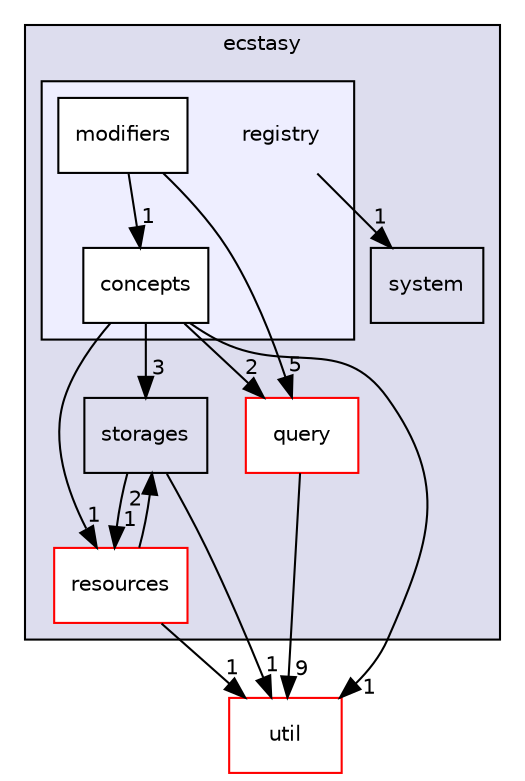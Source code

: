 digraph "src/ecstasy/registry" {
  compound=true
  node [ fontsize="10", fontname="Helvetica"];
  edge [ labelfontsize="10", labelfontname="Helvetica"];
  subgraph clusterdir_6b0b9537e2784bce85aaa1605580a3a0 {
    graph [ bgcolor="#ddddee", pencolor="black", label="ecstasy" fontname="Helvetica", fontsize="10", URL="dir_6b0b9537e2784bce85aaa1605580a3a0.html"]
  dir_4a1419ba0e8125a1fc6aeccf1492e850 [shape=box label="storages" URL="dir_4a1419ba0e8125a1fc6aeccf1492e850.html"];
  dir_5392b01d02c3d4d0985a94f633790057 [shape=box label="query" fillcolor="white" style="filled" color="red" URL="dir_5392b01d02c3d4d0985a94f633790057.html"];
  dir_8c1a170fbd0a5283d7ed264cf6df56b3 [shape=box label="resources" fillcolor="white" style="filled" color="red" URL="dir_8c1a170fbd0a5283d7ed264cf6df56b3.html"];
  dir_bb1f71bfffde0d1688dd5f7686f27ec6 [shape=box label="system" URL="dir_bb1f71bfffde0d1688dd5f7686f27ec6.html"];
  subgraph clusterdir_27d9dd95bf0309eb27f3bb61fbabadeb {
    graph [ bgcolor="#eeeeff", pencolor="black", label="" URL="dir_27d9dd95bf0309eb27f3bb61fbabadeb.html"];
    dir_27d9dd95bf0309eb27f3bb61fbabadeb [shape=plaintext label="registry"];
  dir_ad0f2e67b9fd29470a4755844bab987a [shape=box label="concepts" fillcolor="white" style="filled" URL="dir_ad0f2e67b9fd29470a4755844bab987a.html"];
  dir_111081be33024a2569ed30c090db96c5 [shape=box label="modifiers" fillcolor="white" style="filled" URL="dir_111081be33024a2569ed30c090db96c5.html"];
  }
  }
  dir_b7878ad5ecbf2506f4125b9d34c97e45 [shape=box label="util" fillcolor="white" style="filled" color="red" URL="dir_b7878ad5ecbf2506f4125b9d34c97e45.html"];
  dir_111081be33024a2569ed30c090db96c5->dir_5392b01d02c3d4d0985a94f633790057 [headlabel="5", labeldistance=1.5 headhref="dir_000016_000011.html"];
  dir_111081be33024a2569ed30c090db96c5->dir_ad0f2e67b9fd29470a4755844bab987a [headlabel="1", labeldistance=1.5 headhref="dir_000016_000015.html"];
  dir_5392b01d02c3d4d0985a94f633790057->dir_b7878ad5ecbf2506f4125b9d34c97e45 [headlabel="9", labeldistance=1.5 headhref="dir_000011_000025.html"];
  dir_4a1419ba0e8125a1fc6aeccf1492e850->dir_8c1a170fbd0a5283d7ed264cf6df56b3 [headlabel="1", labeldistance=1.5 headhref="dir_000019_000017.html"];
  dir_4a1419ba0e8125a1fc6aeccf1492e850->dir_b7878ad5ecbf2506f4125b9d34c97e45 [headlabel="1", labeldistance=1.5 headhref="dir_000019_000025.html"];
  dir_8c1a170fbd0a5283d7ed264cf6df56b3->dir_4a1419ba0e8125a1fc6aeccf1492e850 [headlabel="2", labeldistance=1.5 headhref="dir_000017_000019.html"];
  dir_8c1a170fbd0a5283d7ed264cf6df56b3->dir_b7878ad5ecbf2506f4125b9d34c97e45 [headlabel="1", labeldistance=1.5 headhref="dir_000017_000025.html"];
  dir_27d9dd95bf0309eb27f3bb61fbabadeb->dir_bb1f71bfffde0d1688dd5f7686f27ec6 [headlabel="1", labeldistance=1.5 headhref="dir_000014_000024.html"];
  dir_ad0f2e67b9fd29470a4755844bab987a->dir_4a1419ba0e8125a1fc6aeccf1492e850 [headlabel="3", labeldistance=1.5 headhref="dir_000015_000019.html"];
  dir_ad0f2e67b9fd29470a4755844bab987a->dir_5392b01d02c3d4d0985a94f633790057 [headlabel="2", labeldistance=1.5 headhref="dir_000015_000011.html"];
  dir_ad0f2e67b9fd29470a4755844bab987a->dir_8c1a170fbd0a5283d7ed264cf6df56b3 [headlabel="1", labeldistance=1.5 headhref="dir_000015_000017.html"];
  dir_ad0f2e67b9fd29470a4755844bab987a->dir_b7878ad5ecbf2506f4125b9d34c97e45 [headlabel="1", labeldistance=1.5 headhref="dir_000015_000025.html"];
}
